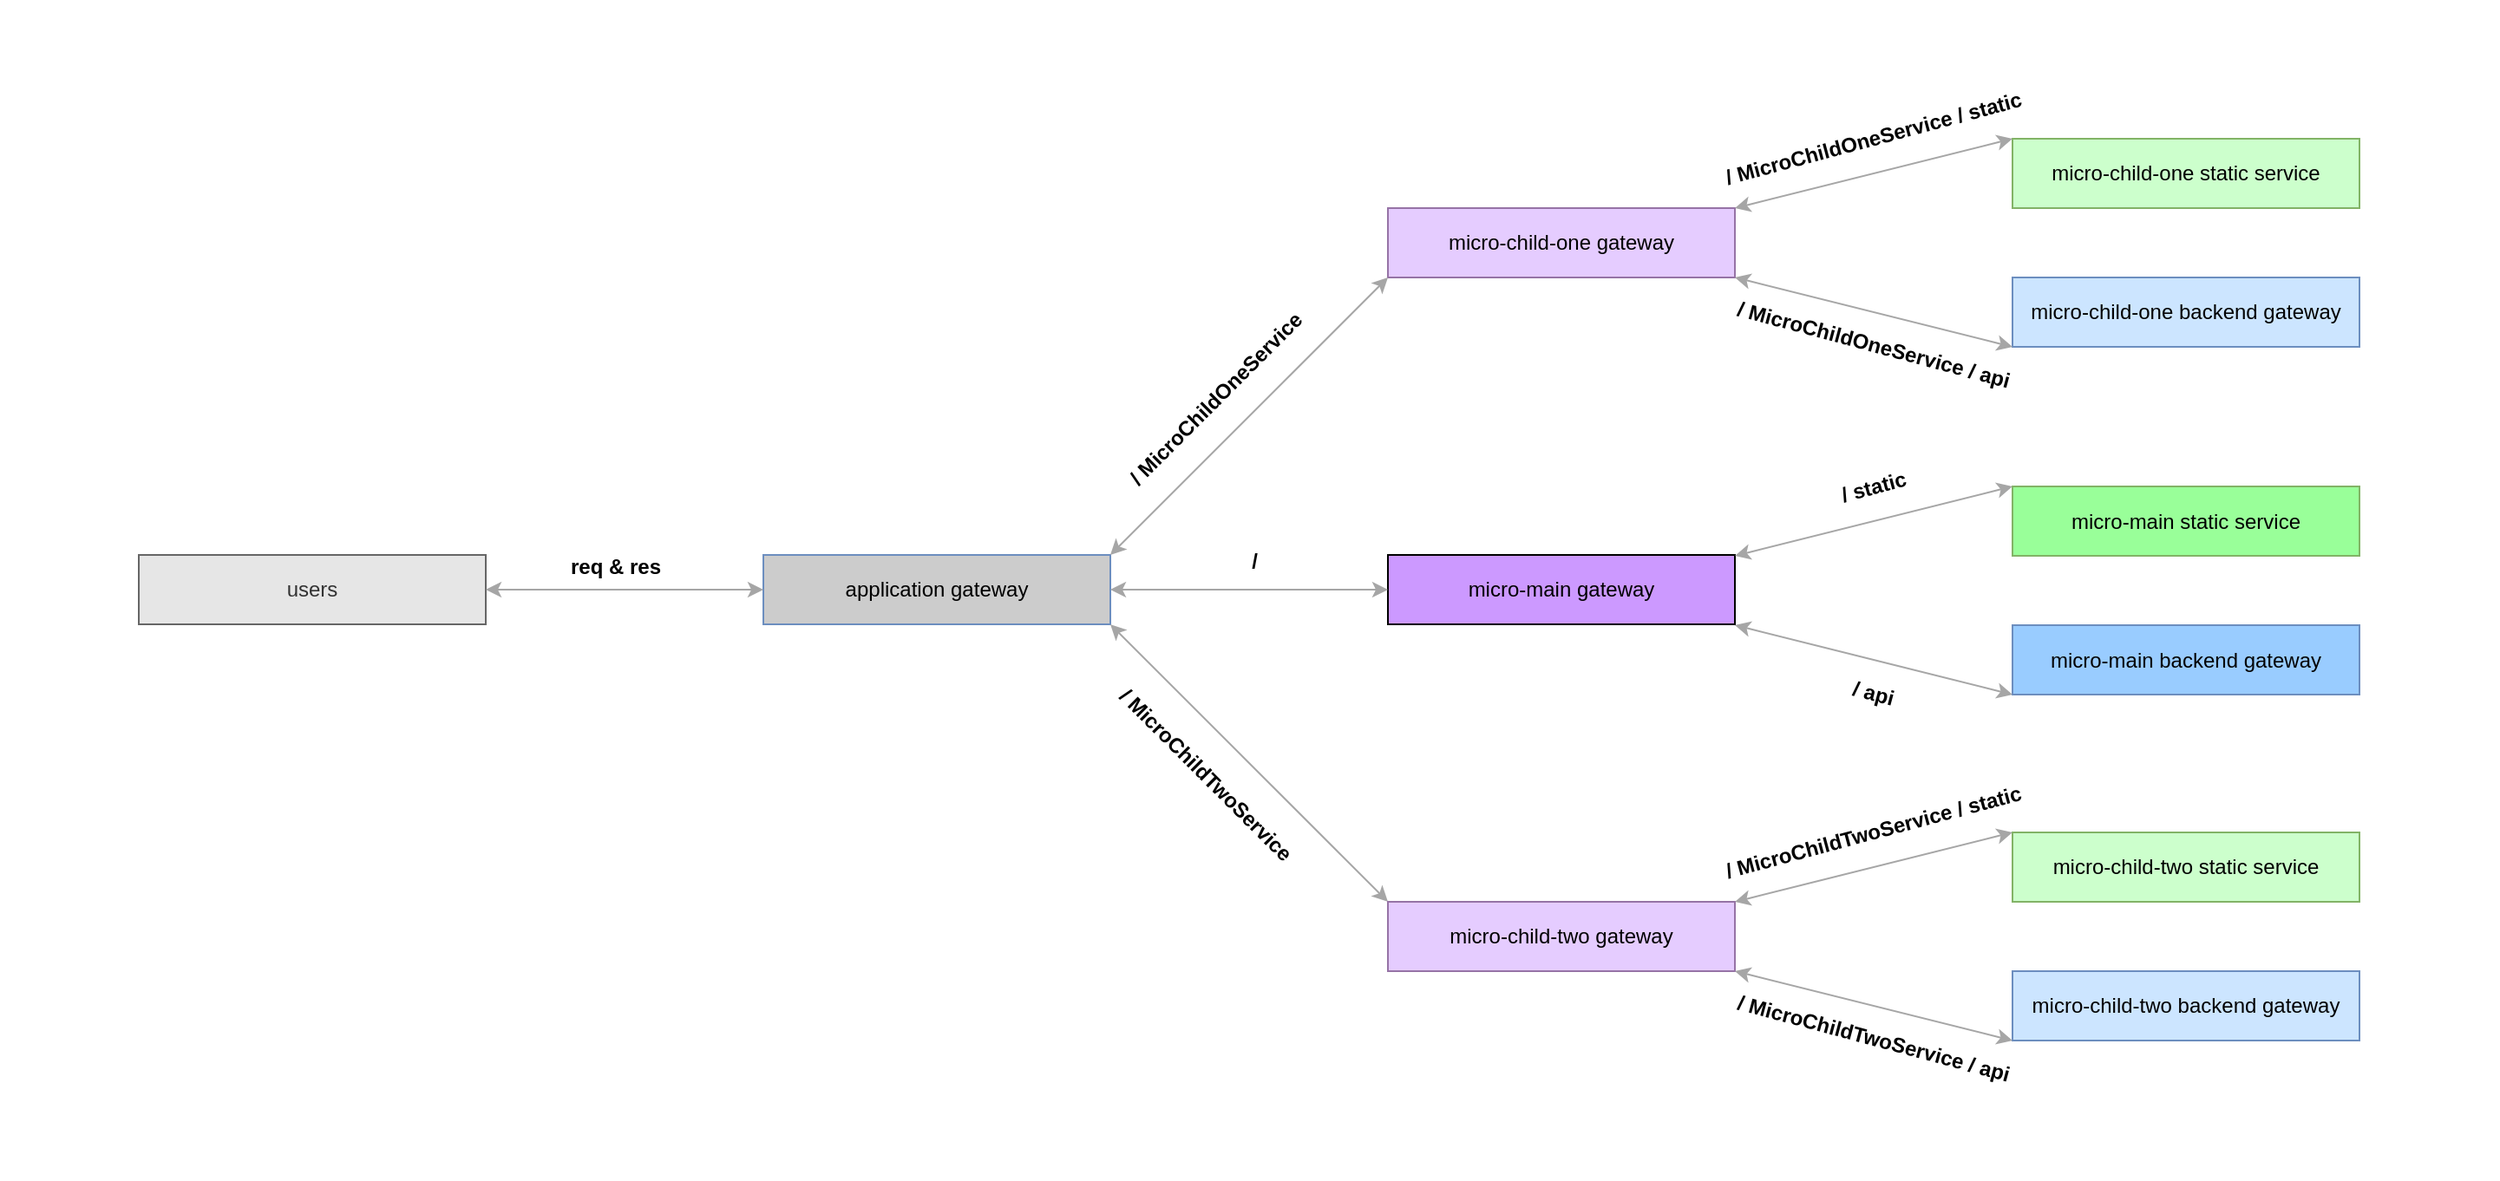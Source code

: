 <mxfile version="12.7.8" type="device"><diagram id="GPkRkgpnUZeMcrlyiVQK" name="Page-1"><mxGraphModel dx="2399" dy="2261" grid="1" gridSize="10" guides="1" tooltips="1" connect="1" arrows="1" fold="1" page="1" pageScale="1" pageWidth="827" pageHeight="1169" math="0" shadow="0"><root><mxCell id="0"/><mxCell id="1" parent="0"/><mxCell id="vHvYhEypQWFaEqvXlMWj-45" value="" style="rounded=0;whiteSpace=wrap;html=1;fillColor=none;fontColor=#000000;strokeColor=none;" vertex="1" parent="1"><mxGeometry x="-280" y="-240" width="1440" height="680" as="geometry"/></mxCell><mxCell id="vHvYhEypQWFaEqvXlMWj-1" value="application gateway" style="rounded=0;whiteSpace=wrap;html=1;fillColor=#CCCCCC;strokeColor=#6c8ebf;" vertex="1" parent="1"><mxGeometry x="160" y="80" width="200" height="40" as="geometry"/></mxCell><mxCell id="vHvYhEypQWFaEqvXlMWj-2" value="micro-child-one gateway" style="rounded=0;whiteSpace=wrap;html=1;fillColor=#E5CCFF;strokeColor=#9673a6;" vertex="1" parent="1"><mxGeometry x="520" y="-120" width="200" height="40" as="geometry"/></mxCell><mxCell id="vHvYhEypQWFaEqvXlMWj-6" value="micro-child-one static service" style="rounded=0;whiteSpace=wrap;html=1;fillColor=#CCFFCC;strokeColor=#82b366;" vertex="1" parent="1"><mxGeometry x="880" y="-160" width="200" height="40" as="geometry"/></mxCell><mxCell id="vHvYhEypQWFaEqvXlMWj-8" value="micro-child-one backend gateway" style="rounded=0;whiteSpace=wrap;html=1;fillColor=#CCE5FF;strokeColor=#6c8ebf;" vertex="1" parent="1"><mxGeometry x="880" y="-80" width="200" height="40" as="geometry"/></mxCell><mxCell id="vHvYhEypQWFaEqvXlMWj-13" value="micro-main gateway" style="rounded=0;whiteSpace=wrap;html=1;fillColor=#CC99FF;fontColor=#000000;" vertex="1" parent="1"><mxGeometry x="520" y="80" width="200" height="40" as="geometry"/></mxCell><mxCell id="vHvYhEypQWFaEqvXlMWj-17" value="" style="endArrow=classic;startArrow=classic;html=1;entryX=0;entryY=1;entryDx=0;entryDy=0;exitX=1;exitY=0;exitDx=0;exitDy=0;strokeColor=#A6A6A6;" edge="1" parent="1" source="vHvYhEypQWFaEqvXlMWj-1" target="vHvYhEypQWFaEqvXlMWj-2"><mxGeometry width="50" height="50" relative="1" as="geometry"><mxPoint x="400" y="80" as="sourcePoint"/><mxPoint x="450" y="30" as="targetPoint"/></mxGeometry></mxCell><mxCell id="vHvYhEypQWFaEqvXlMWj-19" value="" style="endArrow=classic;startArrow=classic;html=1;exitX=1;exitY=1;exitDx=0;exitDy=0;entryX=0;entryY=0;entryDx=0;entryDy=0;strokeColor=#A6A6A6;" edge="1" parent="1" source="vHvYhEypQWFaEqvXlMWj-1"><mxGeometry width="50" height="50" relative="1" as="geometry"><mxPoint x="400" y="170" as="sourcePoint"/><mxPoint x="520" y="280" as="targetPoint"/></mxGeometry></mxCell><mxCell id="vHvYhEypQWFaEqvXlMWj-21" value="" style="endArrow=classic;startArrow=classic;html=1;entryX=0;entryY=0.5;entryDx=0;entryDy=0;exitX=1;exitY=0.5;exitDx=0;exitDy=0;strokeColor=#A6A6A6;" edge="1" parent="1" source="vHvYhEypQWFaEqvXlMWj-1" target="vHvYhEypQWFaEqvXlMWj-13"><mxGeometry width="50" height="50" relative="1" as="geometry"><mxPoint x="400" y="140" as="sourcePoint"/><mxPoint x="450" y="90" as="targetPoint"/></mxGeometry></mxCell><mxCell id="vHvYhEypQWFaEqvXlMWj-22" value="/&amp;nbsp;" style="text;html=1;strokeColor=none;fillColor=none;align=center;verticalAlign=middle;whiteSpace=wrap;rounded=0;fontStyle=1" vertex="1" parent="1"><mxGeometry x="415" y="74" width="60" height="20" as="geometry"/></mxCell><mxCell id="vHvYhEypQWFaEqvXlMWj-23" value="" style="endArrow=classic;startArrow=classic;html=1;entryX=0;entryY=0;entryDx=0;entryDy=0;strokeColor=#A6A6A6;" edge="1" parent="1" target="vHvYhEypQWFaEqvXlMWj-6"><mxGeometry width="50" height="50" relative="1" as="geometry"><mxPoint x="720" y="-120" as="sourcePoint"/><mxPoint x="770" y="-170" as="targetPoint"/></mxGeometry></mxCell><mxCell id="vHvYhEypQWFaEqvXlMWj-24" value="/ MicroChildOneService / static" style="text;html=1;strokeColor=none;fillColor=none;align=center;verticalAlign=middle;whiteSpace=wrap;rounded=0;rotation=-15;fontStyle=1" vertex="1" parent="1"><mxGeometry x="710" y="-170" width="180" height="20" as="geometry"/></mxCell><mxCell id="vHvYhEypQWFaEqvXlMWj-25" value="" style="endArrow=classic;startArrow=classic;html=1;exitX=1;exitY=1;exitDx=0;exitDy=0;entryX=0;entryY=1;entryDx=0;entryDy=0;strokeColor=#A6A6A6;" edge="1" parent="1" source="vHvYhEypQWFaEqvXlMWj-2" target="vHvYhEypQWFaEqvXlMWj-8"><mxGeometry width="50" height="50" relative="1" as="geometry"><mxPoint x="730" y="-20" as="sourcePoint"/><mxPoint x="780" y="-70" as="targetPoint"/></mxGeometry></mxCell><mxCell id="vHvYhEypQWFaEqvXlMWj-26" value="/ MicroChildOneService / api" style="text;html=1;strokeColor=none;fillColor=none;align=center;verticalAlign=middle;whiteSpace=wrap;rounded=0;rotation=15;fontStyle=1" vertex="1" parent="1"><mxGeometry x="710" y="-51" width="180" height="20" as="geometry"/></mxCell><mxCell id="vHvYhEypQWFaEqvXlMWj-27" value="/ MicroChildOneService" style="text;html=1;strokeColor=none;fillColor=none;align=center;verticalAlign=middle;whiteSpace=wrap;rounded=0;rotation=-45;fontStyle=1" vertex="1" parent="1"><mxGeometry x="331" y="-20" width="180" height="20" as="geometry"/></mxCell><mxCell id="vHvYhEypQWFaEqvXlMWj-28" value="/ MicroChildTwoService" style="text;html=1;strokeColor=none;fillColor=none;align=center;verticalAlign=middle;whiteSpace=wrap;rounded=0;rotation=45;fontStyle=1" vertex="1" parent="1"><mxGeometry x="325" y="197" width="180" height="20" as="geometry"/></mxCell><mxCell id="vHvYhEypQWFaEqvXlMWj-29" value="micro-child-two gateway" style="rounded=0;whiteSpace=wrap;html=1;fillColor=#E5CCFF;strokeColor=#9673a6;" vertex="1" parent="1"><mxGeometry x="520" y="280" width="200" height="40" as="geometry"/></mxCell><mxCell id="vHvYhEypQWFaEqvXlMWj-30" value="micro-child-two static service" style="rounded=0;whiteSpace=wrap;html=1;fillColor=#CCFFCC;strokeColor=#82b366;" vertex="1" parent="1"><mxGeometry x="880" y="240" width="200" height="40" as="geometry"/></mxCell><mxCell id="vHvYhEypQWFaEqvXlMWj-31" value="micro-child-two backend gateway" style="rounded=0;whiteSpace=wrap;html=1;fillColor=#CCE5FF;strokeColor=#6c8ebf;" vertex="1" parent="1"><mxGeometry x="880" y="320" width="200" height="40" as="geometry"/></mxCell><mxCell id="vHvYhEypQWFaEqvXlMWj-32" value="" style="endArrow=classic;startArrow=classic;html=1;entryX=0;entryY=0;entryDx=0;entryDy=0;strokeColor=#A6A6A6;" edge="1" parent="1" target="vHvYhEypQWFaEqvXlMWj-30"><mxGeometry width="50" height="50" relative="1" as="geometry"><mxPoint x="720" y="280" as="sourcePoint"/><mxPoint x="770" y="230" as="targetPoint"/></mxGeometry></mxCell><mxCell id="vHvYhEypQWFaEqvXlMWj-33" value="/ MicroChildTwoService / static" style="text;html=1;strokeColor=none;fillColor=none;align=center;verticalAlign=middle;whiteSpace=wrap;rounded=0;rotation=-15;fontStyle=1" vertex="1" parent="1"><mxGeometry x="710" y="230" width="180" height="20" as="geometry"/></mxCell><mxCell id="vHvYhEypQWFaEqvXlMWj-34" value="" style="endArrow=classic;startArrow=classic;html=1;exitX=1;exitY=1;exitDx=0;exitDy=0;entryX=0;entryY=1;entryDx=0;entryDy=0;strokeColor=#A6A6A6;" edge="1" parent="1" source="vHvYhEypQWFaEqvXlMWj-29" target="vHvYhEypQWFaEqvXlMWj-31"><mxGeometry width="50" height="50" relative="1" as="geometry"><mxPoint x="730" y="380" as="sourcePoint"/><mxPoint x="780" y="330" as="targetPoint"/></mxGeometry></mxCell><mxCell id="vHvYhEypQWFaEqvXlMWj-35" value="/ MicroChildTwoService / api" style="text;html=1;strokeColor=none;fillColor=none;align=center;verticalAlign=middle;whiteSpace=wrap;rounded=0;rotation=15;fontStyle=1" vertex="1" parent="1"><mxGeometry x="710" y="349" width="180" height="20" as="geometry"/></mxCell><mxCell id="vHvYhEypQWFaEqvXlMWj-36" value="micro-main static service" style="rounded=0;whiteSpace=wrap;html=1;fillColor=#99FF99;strokeColor=#82b366;fontColor=#000000;" vertex="1" parent="1"><mxGeometry x="880" y="40.5" width="200" height="40" as="geometry"/></mxCell><mxCell id="vHvYhEypQWFaEqvXlMWj-37" value="micro-main backend gateway" style="rounded=0;whiteSpace=wrap;html=1;fillColor=#99CCFF;strokeColor=#6c8ebf;fontColor=#030303;" vertex="1" parent="1"><mxGeometry x="880" y="120.5" width="200" height="40" as="geometry"/></mxCell><mxCell id="vHvYhEypQWFaEqvXlMWj-38" value="" style="endArrow=classic;startArrow=classic;html=1;entryX=0;entryY=0;entryDx=0;entryDy=0;strokeColor=#A6A6A6;" edge="1" parent="1" target="vHvYhEypQWFaEqvXlMWj-36"><mxGeometry width="50" height="50" relative="1" as="geometry"><mxPoint x="720" y="80.5" as="sourcePoint"/><mxPoint x="770" y="30.5" as="targetPoint"/></mxGeometry></mxCell><mxCell id="vHvYhEypQWFaEqvXlMWj-39" value="/ static" style="text;html=1;strokeColor=none;fillColor=none;align=center;verticalAlign=middle;whiteSpace=wrap;rounded=0;rotation=-15;fontColor=#000000;fontStyle=1" vertex="1" parent="1"><mxGeometry x="710" y="30.5" width="180" height="20" as="geometry"/></mxCell><mxCell id="vHvYhEypQWFaEqvXlMWj-40" value="" style="endArrow=classic;startArrow=classic;html=1;exitX=1;exitY=1;exitDx=0;exitDy=0;entryX=0;entryY=1;entryDx=0;entryDy=0;strokeColor=#A6A6A6;" edge="1" parent="1" target="vHvYhEypQWFaEqvXlMWj-37"><mxGeometry width="50" height="50" relative="1" as="geometry"><mxPoint x="720" y="120.5" as="sourcePoint"/><mxPoint x="780" y="130.5" as="targetPoint"/></mxGeometry></mxCell><mxCell id="vHvYhEypQWFaEqvXlMWj-41" value="/ api" style="text;html=1;strokeColor=none;fillColor=none;align=center;verticalAlign=middle;whiteSpace=wrap;rounded=0;rotation=15;fontColor=#000000;fontStyle=1" vertex="1" parent="1"><mxGeometry x="710" y="149.5" width="180" height="20" as="geometry"/></mxCell><mxCell id="vHvYhEypQWFaEqvXlMWj-42" value="users" style="rounded=0;whiteSpace=wrap;html=1;fillColor=#E6E6E6;strokeColor=#666666;fontColor=#333333;" vertex="1" parent="1"><mxGeometry x="-200" y="80" width="200" height="40" as="geometry"/></mxCell><mxCell id="vHvYhEypQWFaEqvXlMWj-43" value="" style="endArrow=classic;startArrow=classic;html=1;exitX=1;exitY=0.5;exitDx=0;exitDy=0;entryX=0;entryY=0.5;entryDx=0;entryDy=0;strokeColor=#A6A6A6;" edge="1" parent="1" source="vHvYhEypQWFaEqvXlMWj-42" target="vHvYhEypQWFaEqvXlMWj-1"><mxGeometry width="50" height="50" relative="1" as="geometry"><mxPoint x="40" y="140" as="sourcePoint"/><mxPoint x="90" y="90" as="targetPoint"/></mxGeometry></mxCell><mxCell id="vHvYhEypQWFaEqvXlMWj-44" value="req &amp;amp; res" style="text;html=1;strokeColor=none;fillColor=none;align=center;verticalAlign=middle;whiteSpace=wrap;rounded=0;fontStyle=1" vertex="1" parent="1"><mxGeometry x="40" y="77" width="70" height="20" as="geometry"/></mxCell></root></mxGraphModel></diagram></mxfile>